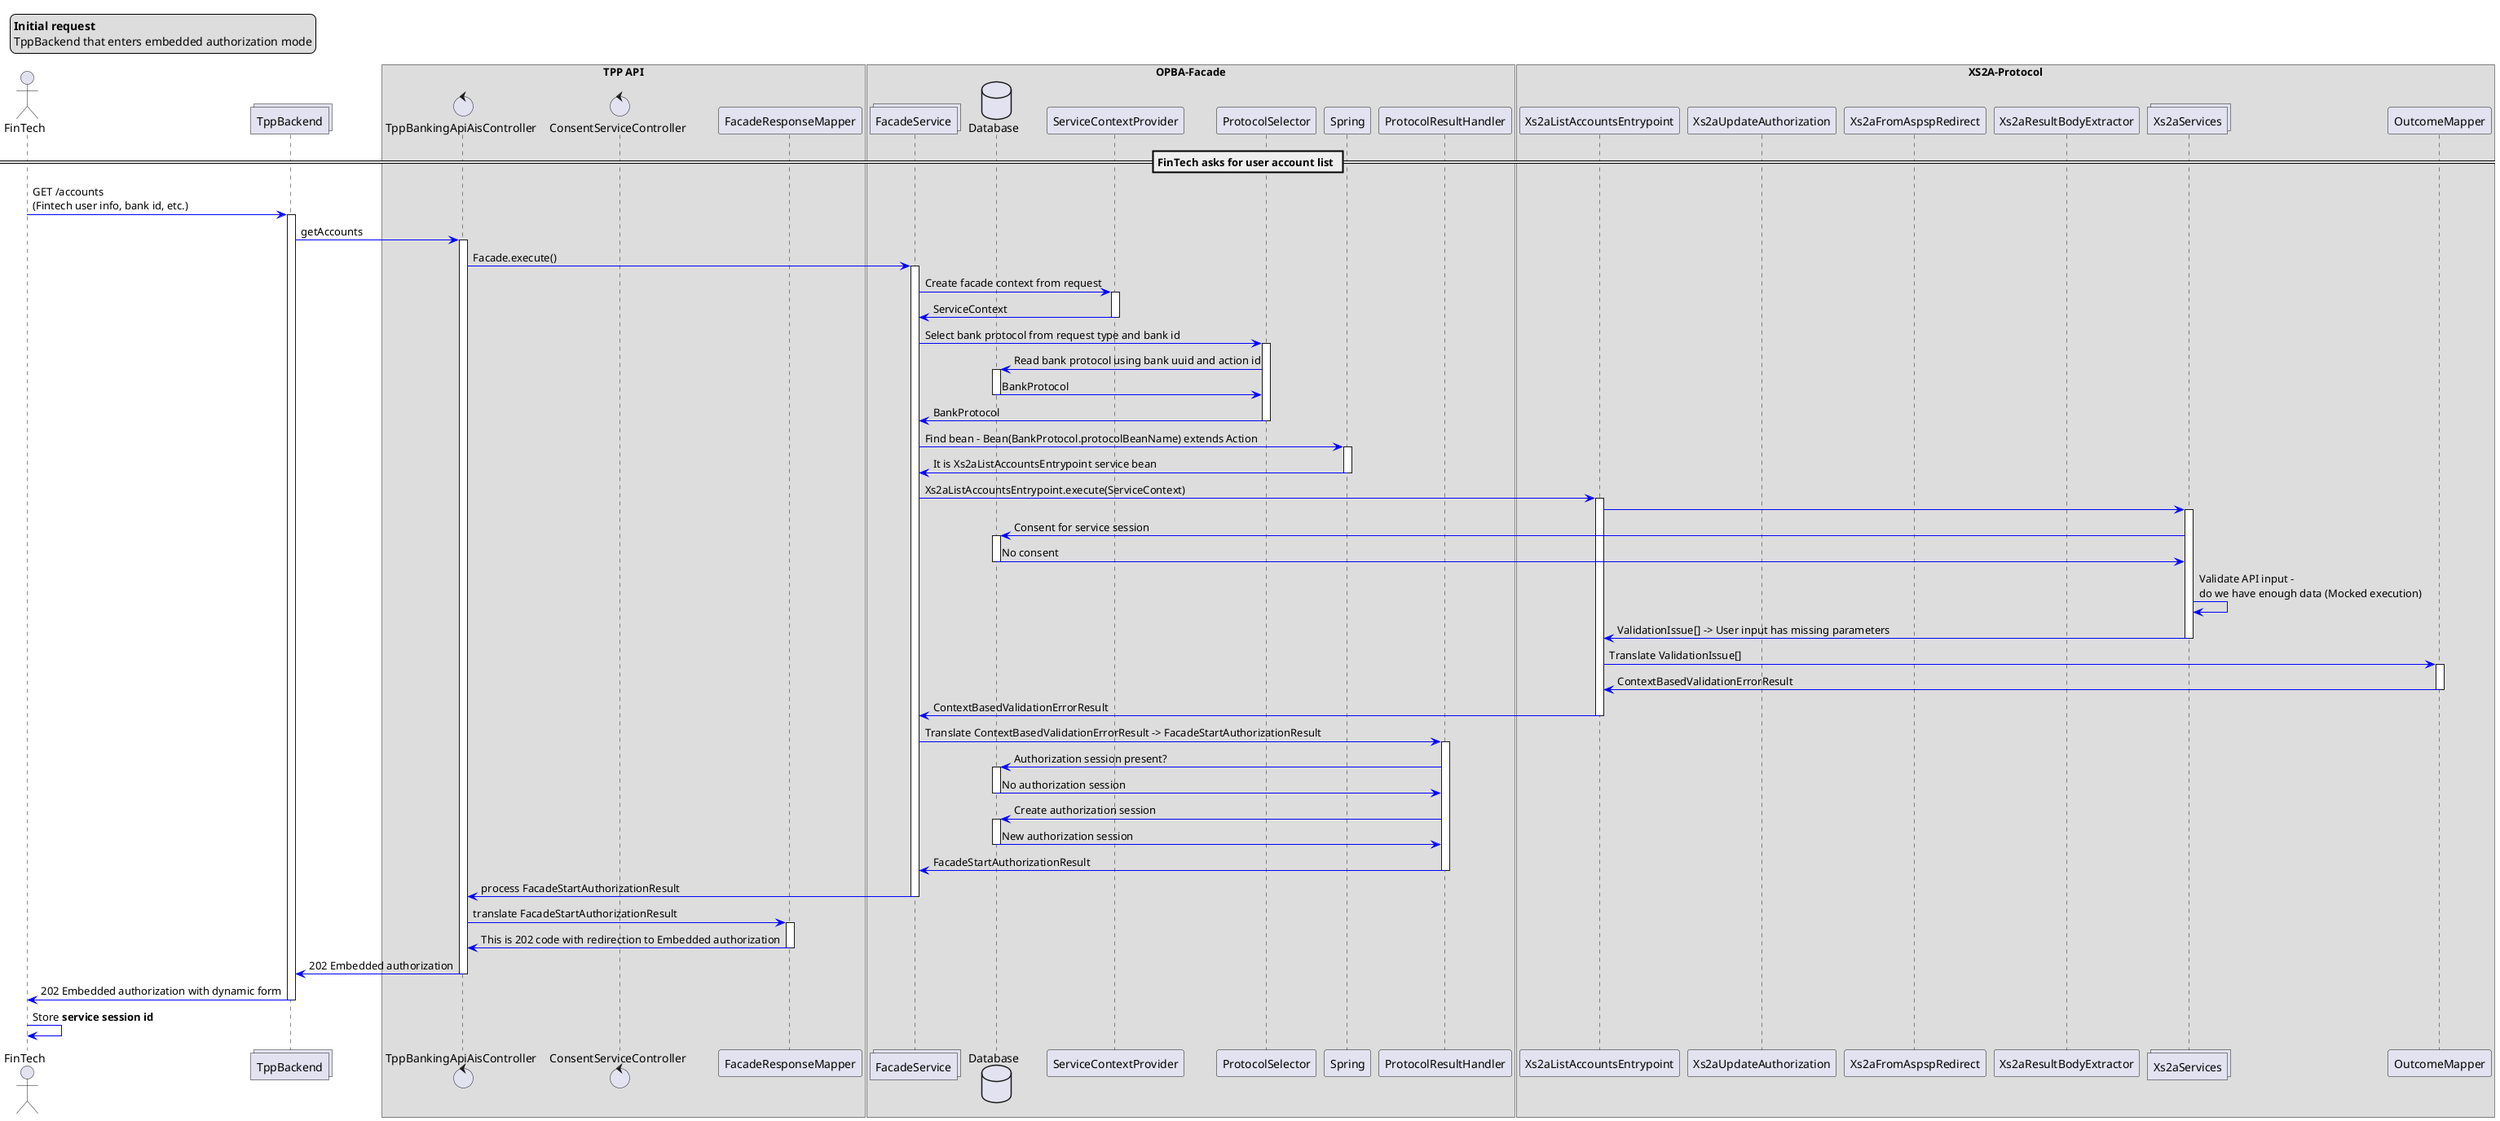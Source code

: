 @startuml
legend top left
  <b>Initial request</b>
  TppBackend that enters embedded authorization mode
endlegend

actor FinTech

collections TppBackend

box "TPP API"
control TppBankingApiAisController
control ConsentServiceController
participant FacadeResponseMapper
endbox

box "OPBA-Facade"
collections FacadeService
database Database
participant ServiceContextProvider
participant ProtocolSelector
participant Spring
participant ProtocolResultHandler
endbox

box "XS2A-Protocol"
participant Xs2aListAccountsEntrypoint
participant Xs2aUpdateAuthorization
participant Xs2aFromAspspRedirect
participant Xs2aResultBodyExtractor
collections Xs2aServices
participant OutcomeMapper
endbox

== FinTech asks for user account list ==
FinTech [#blue]-> TppBackend ++ : GET /accounts\n(Fintech user info, bank id, etc.)
TppBackend [#blue]-> TppBankingApiAisController ++ : getAccounts
TppBankingApiAisController [#blue]-> FacadeService ++ : Facade.execute()
FacadeService [#blue]-> ServiceContextProvider ++ : Create facade context from request
FacadeService <-[#blue] ServiceContextProvider -- : ServiceContext
FacadeService [#blue]-> ProtocolSelector ++ : Select bank protocol from request type and bank id
ProtocolSelector [#blue]-> Database ++ : Read bank protocol using bank uuid and action id
Database [#blue]-> ProtocolSelector -- : BankProtocol
ProtocolSelector [#blue]-> FacadeService -- : BankProtocol
FacadeService [#blue]-> Spring ++ : Find bean - Bean(BankProtocol.protocolBeanName) extends Action
FacadeService <-[#blue] Spring -- : It is Xs2aListAccountsEntrypoint service bean
FacadeService [#blue]-> Xs2aListAccountsEntrypoint ++ : Xs2aListAccountsEntrypoint.execute(ServiceContext)
Xs2aListAccountsEntrypoint [#blue]-> Xs2aServices ++
Xs2aServices [#blue]-> Database ++ : Consent for service session
Xs2aServices <-[#blue] Database -- : No consent
Xs2aServices [#blue]-> Xs2aServices : Validate API input -\ndo we have enough data (Mocked execution)
Xs2aServices [#blue]-> Xs2aListAccountsEntrypoint -- : ValidationIssue[] -> User input has missing parameters
Xs2aListAccountsEntrypoint [#blue]-> OutcomeMapper ++ : Translate ValidationIssue[]
OutcomeMapper [#blue]-> Xs2aListAccountsEntrypoint -- : ContextBasedValidationErrorResult
Xs2aListAccountsEntrypoint [#blue]-> FacadeService -- : ContextBasedValidationErrorResult
FacadeService [#blue]-> ProtocolResultHandler ++ : Translate ContextBasedValidationErrorResult -> FacadeStartAuthorizationResult
ProtocolResultHandler [#blue]-> Database ++ : Authorization session present?
Database [#blue]-> ProtocolResultHandler -- : No authorization session
ProtocolResultHandler [#blue]-> Database ++ : Create authorization session
ProtocolResultHandler <-[#blue] Database -- : New authorization session
ProtocolResultHandler [#blue]-> FacadeService -- : FacadeStartAuthorizationResult
FacadeService [#blue]-> TppBankingApiAisController -- : process FacadeStartAuthorizationResult
TppBankingApiAisController [#blue]-> FacadeResponseMapper ++ : translate FacadeStartAuthorizationResult
FacadeResponseMapper [#blue]-> TppBankingApiAisController -- : This is 202 code with redirection to Embedded authorization
TppBankingApiAisController [#blue]-> TppBackend -- : 202 Embedded authorization
TppBackend [#blue]-> FinTech -- : 202 Embedded authorization with dynamic form
FinTech [#blue]-> FinTech: Store <b>service session id</b>
@enduml
